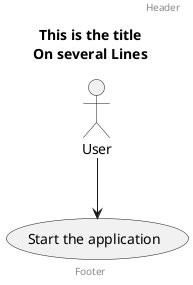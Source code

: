 {
  "sha1": "lmssiy43ok2u7j3p3qwdok54vmvidaj",
  "insertion": {
    "when": "2024-06-03T18:59:34.321Z",
    "user": "plantuml@gmail.com"
  }
}
@startuml
Title This is the title\nOn several Lines
Header Header
Footer Footer
actor User [[file://c:/toto.txt]]
User --> (Start the application)
' url of User is [[file://c:/toto.txt]]
@enduml
